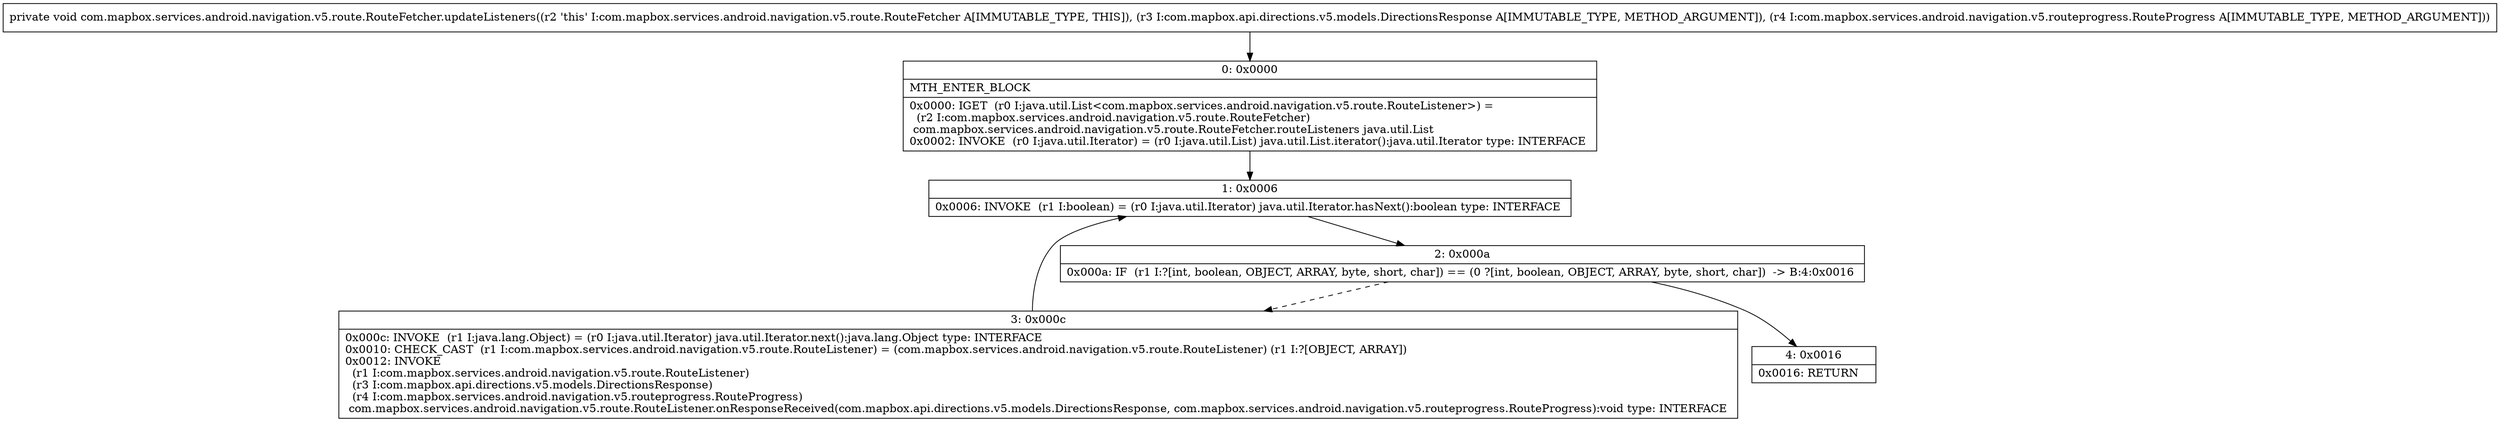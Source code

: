 digraph "CFG forcom.mapbox.services.android.navigation.v5.route.RouteFetcher.updateListeners(Lcom\/mapbox\/api\/directions\/v5\/models\/DirectionsResponse;Lcom\/mapbox\/services\/android\/navigation\/v5\/routeprogress\/RouteProgress;)V" {
Node_0 [shape=record,label="{0\:\ 0x0000|MTH_ENTER_BLOCK\l|0x0000: IGET  (r0 I:java.util.List\<com.mapbox.services.android.navigation.v5.route.RouteListener\>) = \l  (r2 I:com.mapbox.services.android.navigation.v5.route.RouteFetcher)\l com.mapbox.services.android.navigation.v5.route.RouteFetcher.routeListeners java.util.List \l0x0002: INVOKE  (r0 I:java.util.Iterator) = (r0 I:java.util.List) java.util.List.iterator():java.util.Iterator type: INTERFACE \l}"];
Node_1 [shape=record,label="{1\:\ 0x0006|0x0006: INVOKE  (r1 I:boolean) = (r0 I:java.util.Iterator) java.util.Iterator.hasNext():boolean type: INTERFACE \l}"];
Node_2 [shape=record,label="{2\:\ 0x000a|0x000a: IF  (r1 I:?[int, boolean, OBJECT, ARRAY, byte, short, char]) == (0 ?[int, boolean, OBJECT, ARRAY, byte, short, char])  \-\> B:4:0x0016 \l}"];
Node_3 [shape=record,label="{3\:\ 0x000c|0x000c: INVOKE  (r1 I:java.lang.Object) = (r0 I:java.util.Iterator) java.util.Iterator.next():java.lang.Object type: INTERFACE \l0x0010: CHECK_CAST  (r1 I:com.mapbox.services.android.navigation.v5.route.RouteListener) = (com.mapbox.services.android.navigation.v5.route.RouteListener) (r1 I:?[OBJECT, ARRAY]) \l0x0012: INVOKE  \l  (r1 I:com.mapbox.services.android.navigation.v5.route.RouteListener)\l  (r3 I:com.mapbox.api.directions.v5.models.DirectionsResponse)\l  (r4 I:com.mapbox.services.android.navigation.v5.routeprogress.RouteProgress)\l com.mapbox.services.android.navigation.v5.route.RouteListener.onResponseReceived(com.mapbox.api.directions.v5.models.DirectionsResponse, com.mapbox.services.android.navigation.v5.routeprogress.RouteProgress):void type: INTERFACE \l}"];
Node_4 [shape=record,label="{4\:\ 0x0016|0x0016: RETURN   \l}"];
MethodNode[shape=record,label="{private void com.mapbox.services.android.navigation.v5.route.RouteFetcher.updateListeners((r2 'this' I:com.mapbox.services.android.navigation.v5.route.RouteFetcher A[IMMUTABLE_TYPE, THIS]), (r3 I:com.mapbox.api.directions.v5.models.DirectionsResponse A[IMMUTABLE_TYPE, METHOD_ARGUMENT]), (r4 I:com.mapbox.services.android.navigation.v5.routeprogress.RouteProgress A[IMMUTABLE_TYPE, METHOD_ARGUMENT])) }"];
MethodNode -> Node_0;
Node_0 -> Node_1;
Node_1 -> Node_2;
Node_2 -> Node_3[style=dashed];
Node_2 -> Node_4;
Node_3 -> Node_1;
}

